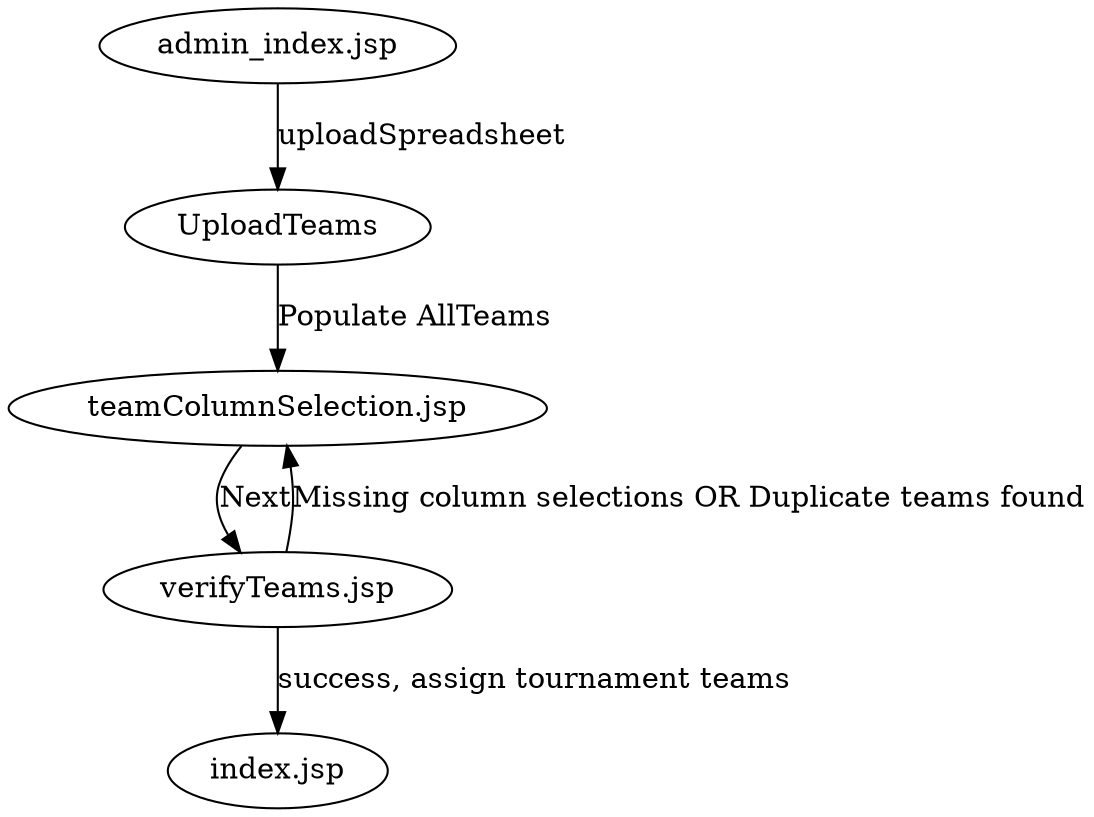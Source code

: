 digraph upload_teams {

"admin_index.jsp" -> UploadTeams [label="uploadSpreadsheet"];

UploadTeams -> "teamColumnSelection.jsp" [label="Populate AllTeams"];

"teamColumnSelection.jsp" -> "verifyTeams.jsp" [label="Next"];

"verifyTeams.jsp" -> "teamColumnSelection.jsp" [label="Missing column selections OR Duplicate teams found"];

"verifyTeams.jsp" -> "index.jsp" [label="success, assign tournament teams"];

}
